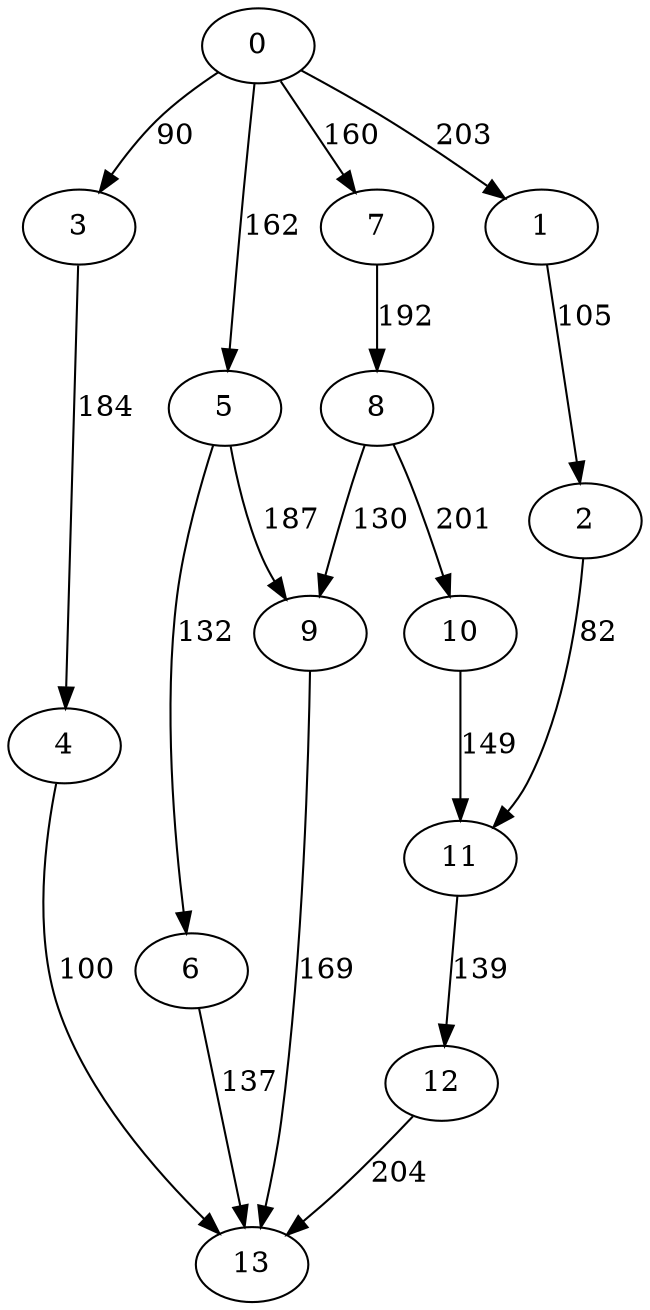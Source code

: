 digraph t20p4r7_13 {
0 -> 1 [ label = 203 ];
0 -> 3 [ label = 90 ];
0 -> 5 [ label = 162 ];
0 -> 7 [ label = 160 ];
1 -> 2 [ label = 105 ];
2 -> 11 [ label = 82 ];
3 -> 4 [ label = 184 ];
4 -> 13 [ label = 100 ];
5 -> 6 [ label = 132 ];
5 -> 9 [ label = 187 ];
6 -> 13 [ label = 137 ];
7 -> 8 [ label = 192 ];
8 -> 9 [ label = 130 ];
8 -> 10 [ label = 201 ];
9 -> 13 [ label = 169 ];
10 -> 11 [ label = 149 ];
11 -> 12 [ label = 139 ];
12 -> 13 [ label = 204 ];
 }

